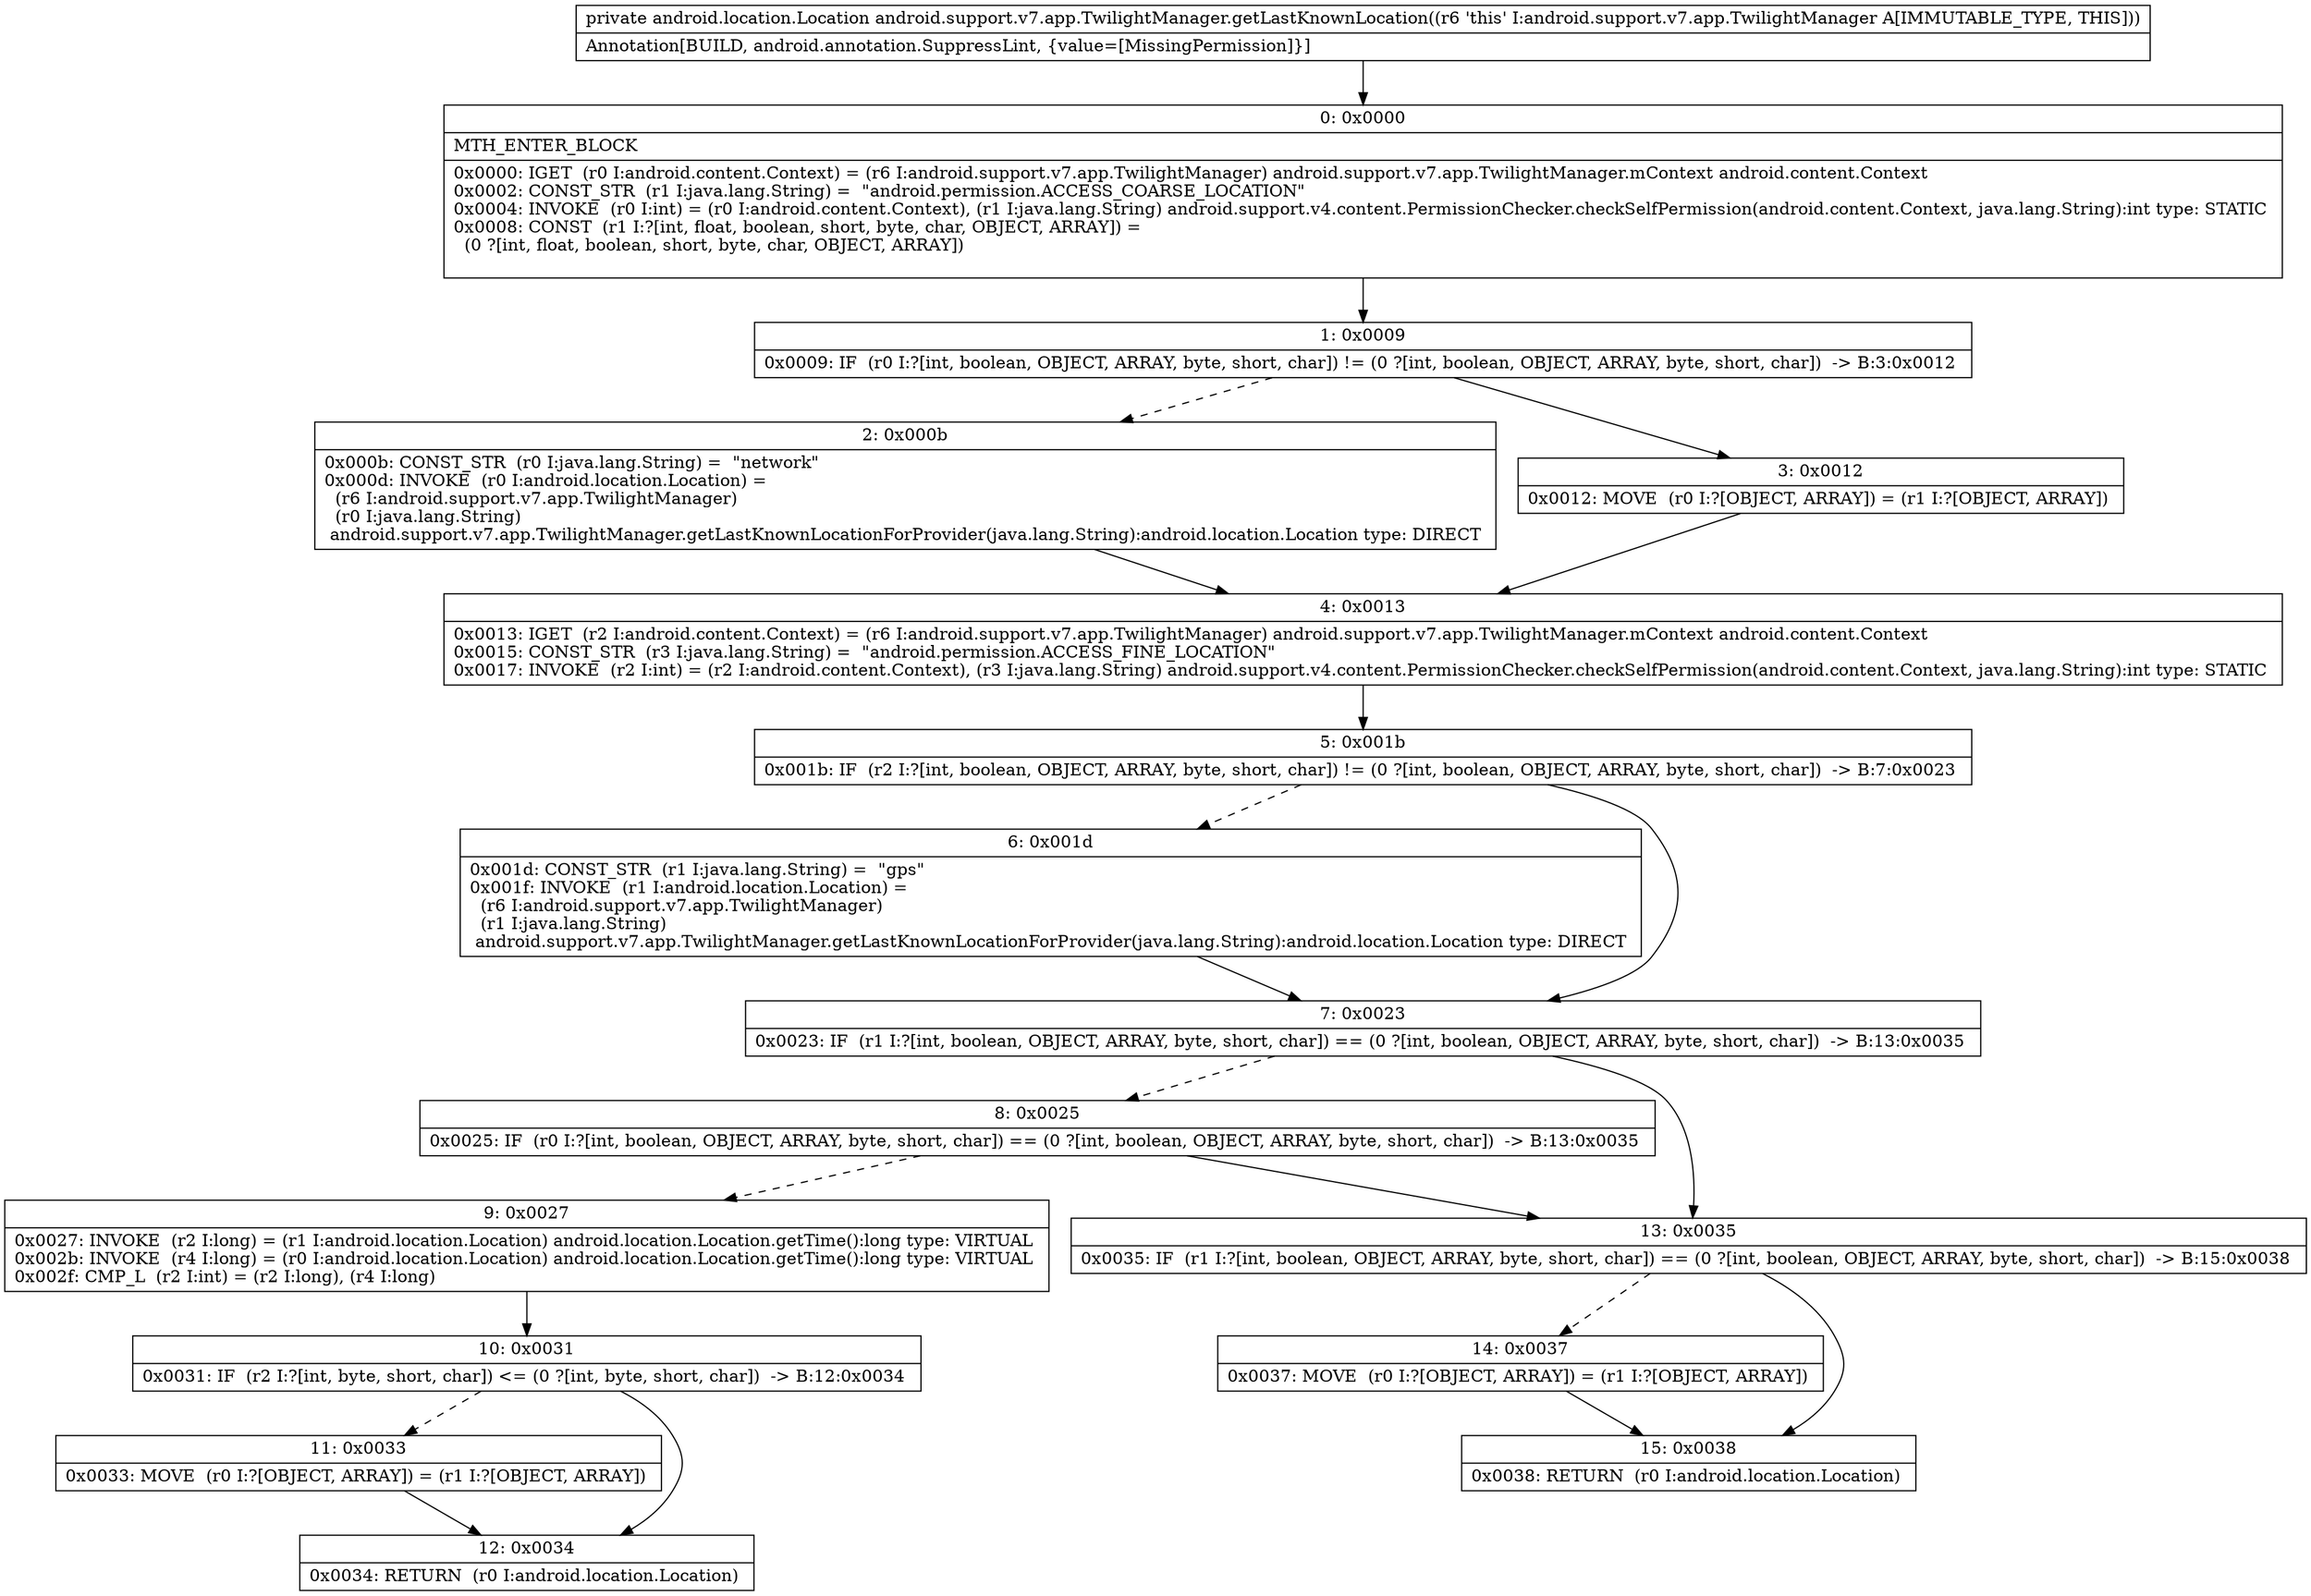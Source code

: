 digraph "CFG forandroid.support.v7.app.TwilightManager.getLastKnownLocation()Landroid\/location\/Location;" {
Node_0 [shape=record,label="{0\:\ 0x0000|MTH_ENTER_BLOCK\l|0x0000: IGET  (r0 I:android.content.Context) = (r6 I:android.support.v7.app.TwilightManager) android.support.v7.app.TwilightManager.mContext android.content.Context \l0x0002: CONST_STR  (r1 I:java.lang.String) =  \"android.permission.ACCESS_COARSE_LOCATION\" \l0x0004: INVOKE  (r0 I:int) = (r0 I:android.content.Context), (r1 I:java.lang.String) android.support.v4.content.PermissionChecker.checkSelfPermission(android.content.Context, java.lang.String):int type: STATIC \l0x0008: CONST  (r1 I:?[int, float, boolean, short, byte, char, OBJECT, ARRAY]) = \l  (0 ?[int, float, boolean, short, byte, char, OBJECT, ARRAY])\l \l}"];
Node_1 [shape=record,label="{1\:\ 0x0009|0x0009: IF  (r0 I:?[int, boolean, OBJECT, ARRAY, byte, short, char]) != (0 ?[int, boolean, OBJECT, ARRAY, byte, short, char])  \-\> B:3:0x0012 \l}"];
Node_2 [shape=record,label="{2\:\ 0x000b|0x000b: CONST_STR  (r0 I:java.lang.String) =  \"network\" \l0x000d: INVOKE  (r0 I:android.location.Location) = \l  (r6 I:android.support.v7.app.TwilightManager)\l  (r0 I:java.lang.String)\l android.support.v7.app.TwilightManager.getLastKnownLocationForProvider(java.lang.String):android.location.Location type: DIRECT \l}"];
Node_3 [shape=record,label="{3\:\ 0x0012|0x0012: MOVE  (r0 I:?[OBJECT, ARRAY]) = (r1 I:?[OBJECT, ARRAY]) \l}"];
Node_4 [shape=record,label="{4\:\ 0x0013|0x0013: IGET  (r2 I:android.content.Context) = (r6 I:android.support.v7.app.TwilightManager) android.support.v7.app.TwilightManager.mContext android.content.Context \l0x0015: CONST_STR  (r3 I:java.lang.String) =  \"android.permission.ACCESS_FINE_LOCATION\" \l0x0017: INVOKE  (r2 I:int) = (r2 I:android.content.Context), (r3 I:java.lang.String) android.support.v4.content.PermissionChecker.checkSelfPermission(android.content.Context, java.lang.String):int type: STATIC \l}"];
Node_5 [shape=record,label="{5\:\ 0x001b|0x001b: IF  (r2 I:?[int, boolean, OBJECT, ARRAY, byte, short, char]) != (0 ?[int, boolean, OBJECT, ARRAY, byte, short, char])  \-\> B:7:0x0023 \l}"];
Node_6 [shape=record,label="{6\:\ 0x001d|0x001d: CONST_STR  (r1 I:java.lang.String) =  \"gps\" \l0x001f: INVOKE  (r1 I:android.location.Location) = \l  (r6 I:android.support.v7.app.TwilightManager)\l  (r1 I:java.lang.String)\l android.support.v7.app.TwilightManager.getLastKnownLocationForProvider(java.lang.String):android.location.Location type: DIRECT \l}"];
Node_7 [shape=record,label="{7\:\ 0x0023|0x0023: IF  (r1 I:?[int, boolean, OBJECT, ARRAY, byte, short, char]) == (0 ?[int, boolean, OBJECT, ARRAY, byte, short, char])  \-\> B:13:0x0035 \l}"];
Node_8 [shape=record,label="{8\:\ 0x0025|0x0025: IF  (r0 I:?[int, boolean, OBJECT, ARRAY, byte, short, char]) == (0 ?[int, boolean, OBJECT, ARRAY, byte, short, char])  \-\> B:13:0x0035 \l}"];
Node_9 [shape=record,label="{9\:\ 0x0027|0x0027: INVOKE  (r2 I:long) = (r1 I:android.location.Location) android.location.Location.getTime():long type: VIRTUAL \l0x002b: INVOKE  (r4 I:long) = (r0 I:android.location.Location) android.location.Location.getTime():long type: VIRTUAL \l0x002f: CMP_L  (r2 I:int) = (r2 I:long), (r4 I:long) \l}"];
Node_10 [shape=record,label="{10\:\ 0x0031|0x0031: IF  (r2 I:?[int, byte, short, char]) \<= (0 ?[int, byte, short, char])  \-\> B:12:0x0034 \l}"];
Node_11 [shape=record,label="{11\:\ 0x0033|0x0033: MOVE  (r0 I:?[OBJECT, ARRAY]) = (r1 I:?[OBJECT, ARRAY]) \l}"];
Node_12 [shape=record,label="{12\:\ 0x0034|0x0034: RETURN  (r0 I:android.location.Location) \l}"];
Node_13 [shape=record,label="{13\:\ 0x0035|0x0035: IF  (r1 I:?[int, boolean, OBJECT, ARRAY, byte, short, char]) == (0 ?[int, boolean, OBJECT, ARRAY, byte, short, char])  \-\> B:15:0x0038 \l}"];
Node_14 [shape=record,label="{14\:\ 0x0037|0x0037: MOVE  (r0 I:?[OBJECT, ARRAY]) = (r1 I:?[OBJECT, ARRAY]) \l}"];
Node_15 [shape=record,label="{15\:\ 0x0038|0x0038: RETURN  (r0 I:android.location.Location) \l}"];
MethodNode[shape=record,label="{private android.location.Location android.support.v7.app.TwilightManager.getLastKnownLocation((r6 'this' I:android.support.v7.app.TwilightManager A[IMMUTABLE_TYPE, THIS]))  | Annotation[BUILD, android.annotation.SuppressLint, \{value=[MissingPermission]\}]\l}"];
MethodNode -> Node_0;
Node_0 -> Node_1;
Node_1 -> Node_2[style=dashed];
Node_1 -> Node_3;
Node_2 -> Node_4;
Node_3 -> Node_4;
Node_4 -> Node_5;
Node_5 -> Node_6[style=dashed];
Node_5 -> Node_7;
Node_6 -> Node_7;
Node_7 -> Node_8[style=dashed];
Node_7 -> Node_13;
Node_8 -> Node_9[style=dashed];
Node_8 -> Node_13;
Node_9 -> Node_10;
Node_10 -> Node_11[style=dashed];
Node_10 -> Node_12;
Node_11 -> Node_12;
Node_13 -> Node_14[style=dashed];
Node_13 -> Node_15;
Node_14 -> Node_15;
}

